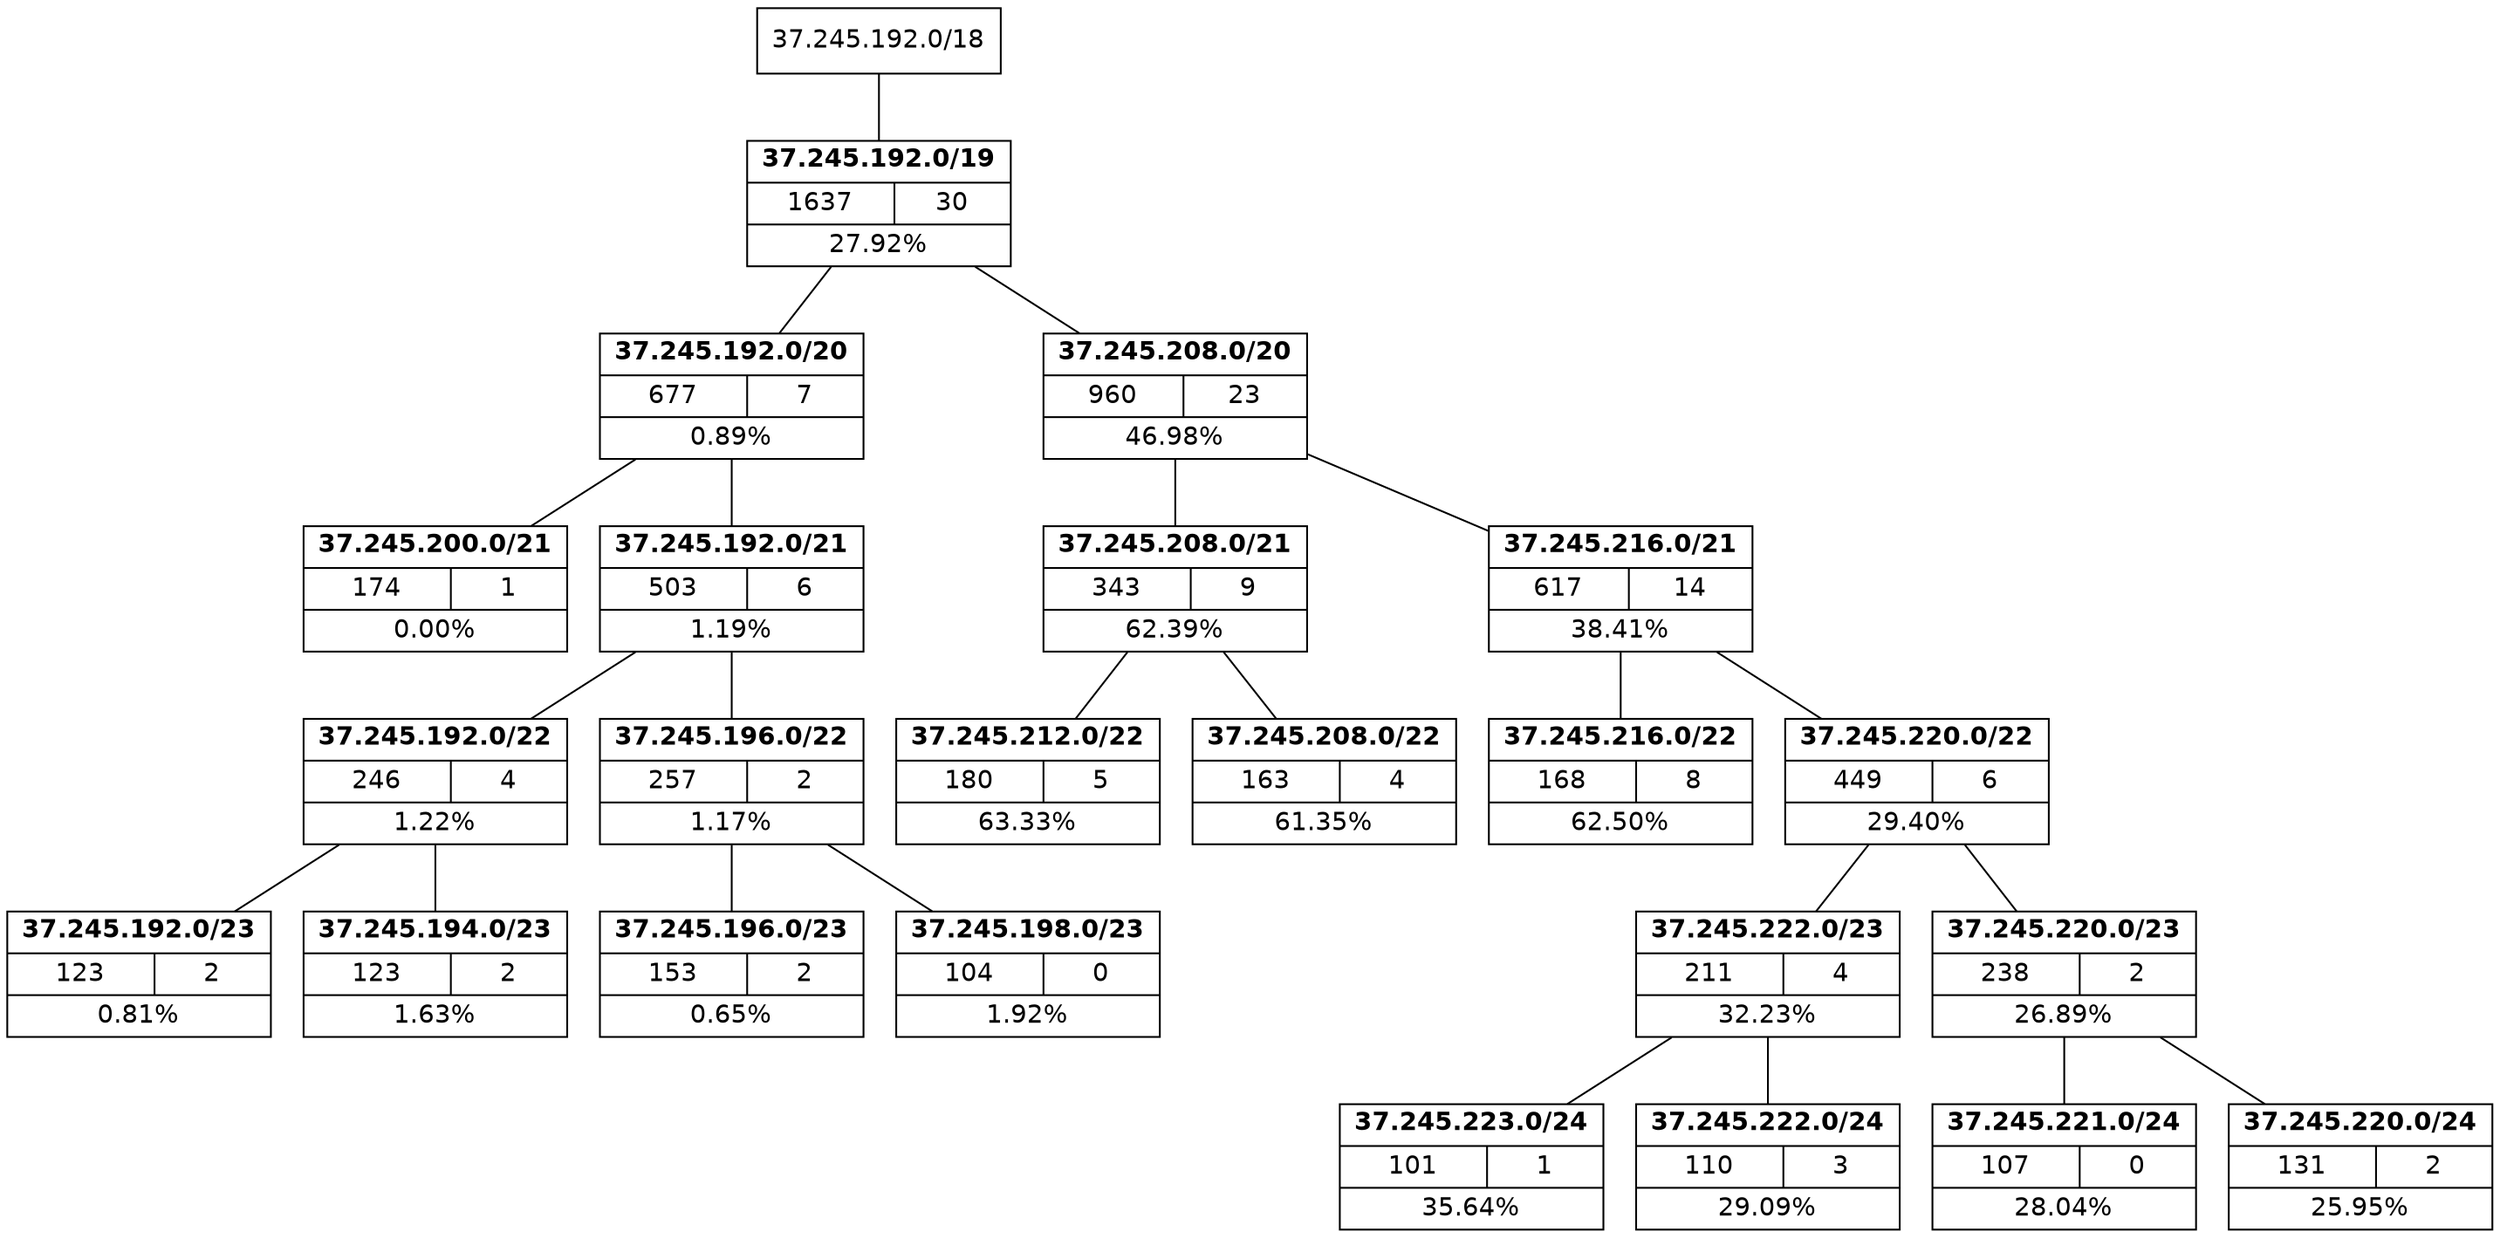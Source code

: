 
graph {
    fontname="Helvetica"
    node [shape=record, fontname="Helvetica"];
    rankdir=TB;
    splines=false;

    "37.245.200.0/21" [label=<{<B>37.245.200.0/21</B>|{174|1}|{0.00%}}>, style=none, fillcolor="#FF8884"];
    "37.245.192.0/20" -- "37.245.200.0/21";

    "37.245.212.0/22" [label=<{<B>37.245.212.0/22</B>|{180|5}|{63.33%}}>, style=none, fillcolor="#8bc34a"];
    "37.245.208.0/21" -- "37.245.212.0/22";

    "37.245.208.0/22" [label=<{<B>37.245.208.0/22</B>|{163|4}|{61.35%}}>, style=none, fillcolor="#8bc34a"];
    "37.245.208.0/21" -- "37.245.208.0/22";

    "37.245.216.0/22" [label=<{<B>37.245.216.0/22</B>|{168|8}|{62.50%}}>, style=none, fillcolor="#8bc34a"];
    "37.245.216.0/21" -- "37.245.216.0/22";

    "37.245.192.0/23" [label=<{<B>37.245.192.0/23</B>|{123|2}|{0.81%}}>, style=none, fillcolor="#FF8884"];
    "37.245.192.0/22" -- "37.245.192.0/23";

    "37.245.194.0/23" [label=<{<B>37.245.194.0/23</B>|{123|2}|{1.63%}}>, style=none, fillcolor="#FF8884"];
    "37.245.192.0/22" -- "37.245.194.0/23";

    "37.245.196.0/23" [label=<{<B>37.245.196.0/23</B>|{153|2}|{0.65%}}>, style=none, fillcolor="#FF8884"];
    "37.245.196.0/22" -- "37.245.196.0/23";

    "37.245.198.0/23" [label=<{<B>37.245.198.0/23</B>|{104|0}|{1.92%}}>, style=none, fillcolor="#FF8884"];
    "37.245.196.0/22" -- "37.245.198.0/23";

    "37.245.223.0/24" [label=<{<B>37.245.223.0/24</B>|{101|1}|{35.64%}}>, style=none, fillcolor="#FF8884"];
    "37.245.222.0/23" -- "37.245.223.0/24";

    "37.245.222.0/24" [label=<{<B>37.245.222.0/24</B>|{110|3}|{29.09%}}>, style=none, fillcolor="#FF8884"];
    "37.245.222.0/23" -- "37.245.222.0/24";

    "37.245.221.0/24" [label=<{<B>37.245.221.0/24</B>|{107|0}|{28.04%}}>, style=none, fillcolor="#FF8884"];
    "37.245.220.0/23" -- "37.245.221.0/24";

    "37.245.220.0/24" [label=<{<B>37.245.220.0/24</B>|{131|2}|{25.95%}}>, style=none, fillcolor="#FF8884"];
    "37.245.220.0/23" -- "37.245.220.0/24";

    "37.245.222.0/23" [label=<{<B>37.245.222.0/23</B>|{211|4}|{32.23%}}>, style=none, fillcolor="#FF8884"];
    "37.245.220.0/22" -- "37.245.222.0/23";

    "37.245.220.0/23" [label=<{<B>37.245.220.0/23</B>|{238|2}|{26.89%}}>, style=none, fillcolor="#FF8884"];
    "37.245.220.0/22" -- "37.245.220.0/23";

    "37.245.220.0/22" [label=<{<B>37.245.220.0/22</B>|{449|6}|{29.40%}}>, style=none, fillcolor="#FF8884"];
    "37.245.216.0/21" -- "37.245.220.0/22";

    "37.245.192.0/22" [label=<{<B>37.245.192.0/22</B>|{246|4}|{1.22%}}>, style=none, fillcolor="#FF8884"];
    "37.245.192.0/21" -- "37.245.192.0/22";

    "37.245.196.0/22" [label=<{<B>37.245.196.0/22</B>|{257|2}|{1.17%}}>, style=none, fillcolor="#FF8884"];
    "37.245.192.0/21" -- "37.245.196.0/22";

    "37.245.216.0/21" [label=<{<B>37.245.216.0/21</B>|{617|14}|{38.41%}}>, style=none, fillcolor="#FF8884"];
    "37.245.208.0/20" -- "37.245.216.0/21";

    "37.245.192.0/21" [label=<{<B>37.245.192.0/21</B>|{503|6}|{1.19%}}>, style=none, fillcolor="#FF8884"];
    "37.245.192.0/20" -- "37.245.192.0/21";

    "37.245.208.0/21" [label=<{<B>37.245.208.0/21</B>|{343|9}|{62.39%}}>, style=none, fillcolor="#8bc34a"];
    "37.245.208.0/20" -- "37.245.208.0/21";

    "37.245.208.0/20" [label=<{<B>37.245.208.0/20</B>|{960|23}|{46.98%}}>, style=none, fillcolor="#8bc34a"];
    "37.245.192.0/19" -- "37.245.208.0/20";

    "37.245.192.0/20" [label=<{<B>37.245.192.0/20</B>|{677|7}|{0.89%}}>, style=none, fillcolor="#FF8884"];
    "37.245.192.0/19" -- "37.245.192.0/20";

    "37.245.192.0/19" [label=<{<B>37.245.192.0/19</B>|{1637|30}|{27.92%}}>, style=none, fillcolor="#FF8884"];
    "37.245.192.0/18" -- "37.245.192.0/19";
}

